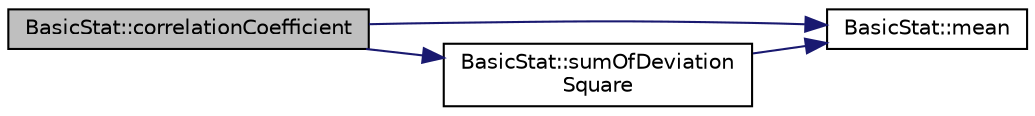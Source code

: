 digraph "BasicStat::correlationCoefficient"
{
  edge [fontname="Helvetica",fontsize="10",labelfontname="Helvetica",labelfontsize="10"];
  node [fontname="Helvetica",fontsize="10",shape=record];
  rankdir="LR";
  Node0 [label="BasicStat::correlationCoefficient",height=0.2,width=0.4,color="black", fillcolor="grey75", style="filled", fontcolor="black"];
  Node0 -> Node1 [color="midnightblue",fontsize="10",style="solid",fontname="Helvetica"];
  Node1 [label="BasicStat::mean",height=0.2,width=0.4,color="black", fillcolor="white", style="filled",URL="$class_basic_stat.html#aed8ec3b5bb710e508c1381177eb2b7af",tooltip="mean 평균 "];
  Node0 -> Node2 [color="midnightblue",fontsize="10",style="solid",fontname="Helvetica"];
  Node2 [label="BasicStat::sumOfDeviation\lSquare",height=0.2,width=0.4,color="black", fillcolor="white", style="filled",URL="$class_basic_stat.html#a205826e32aa25d75146442f49e0d2684",tooltip="sumOfDeviationSquare 편차 제곱의 합 "];
  Node2 -> Node1 [color="midnightblue",fontsize="10",style="solid",fontname="Helvetica"];
}
